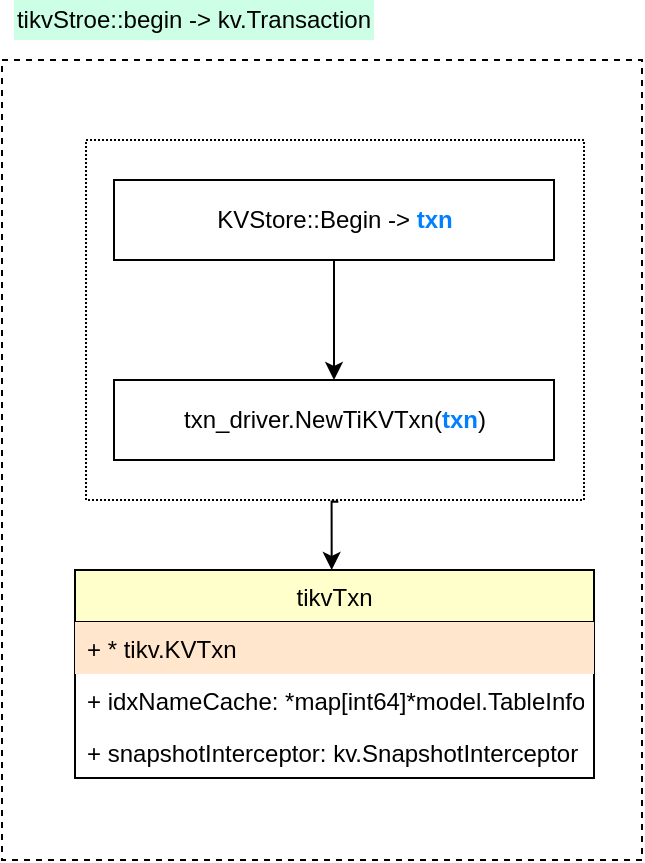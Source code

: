 <mxfile version="21.7.2" type="device">
  <diagram name="第 1 页" id="Zzk87RHuJNiEOzFZ9lT-">
    <mxGraphModel dx="954" dy="648" grid="1" gridSize="10" guides="1" tooltips="1" connect="1" arrows="1" fold="1" page="1" pageScale="1" pageWidth="827" pageHeight="1169" math="0" shadow="0">
      <root>
        <mxCell id="0" />
        <mxCell id="1" parent="0" />
        <mxCell id="7otuTOASDAfkZZ-z_Pnh-12" style="edgeStyle=orthogonalEdgeStyle;rounded=0;orthogonalLoop=1;jettySize=auto;html=1;entryX=0.5;entryY=0;entryDx=0;entryDy=0;" edge="1" parent="1" source="7otuTOASDAfkZZ-z_Pnh-13" target="7otuTOASDAfkZZ-z_Pnh-14">
          <mxGeometry relative="1" as="geometry" />
        </mxCell>
        <mxCell id="7otuTOASDAfkZZ-z_Pnh-13" value="KVStore::Begin -&amp;gt; &lt;b style&gt;&lt;font color=&quot;#007fff&quot;&gt;txn&lt;/font&gt;&lt;/b&gt;" style="html=1;" diagramCategory="uml" diagramName="Object" vertex="1" parent="1">
          <mxGeometry x="310" y="390" width="220" height="40" as="geometry" />
        </mxCell>
        <mxCell id="7otuTOASDAfkZZ-z_Pnh-14" value="txn_driver.NewTiKVTxn(&lt;font color=&quot;#007fff&quot;&gt;&lt;b&gt;txn&lt;/b&gt;&lt;/font&gt;)" style="html=1;" diagramCategory="uml" diagramName="Object" vertex="1" parent="1">
          <mxGeometry x="310" y="490" width="220" height="40" as="geometry" />
        </mxCell>
        <mxCell id="7otuTOASDAfkZZ-z_Pnh-15" style="edgeStyle=orthogonalEdgeStyle;rounded=0;orthogonalLoop=1;jettySize=auto;html=1;exitX=0.5;exitY=1;exitDx=0;exitDy=0;entryX=0.466;entryY=-0.008;entryDx=0;entryDy=0;entryPerimeter=0;" edge="1" parent="1">
          <mxGeometry relative="1" as="geometry">
            <mxPoint x="422.18" y="550.83" as="sourcePoint" />
            <mxPoint x="418.84" y="584.998" as="targetPoint" />
          </mxGeometry>
        </mxCell>
        <mxCell id="7otuTOASDAfkZZ-z_Pnh-16" value="" style="rounded=0;whiteSpace=wrap;html=1;fillColor=none;dashed=1;dashPattern=1 1;" diagramCategory="general" diagramName="Rectangle" vertex="1" parent="1">
          <mxGeometry x="296" y="370" width="249" height="180" as="geometry" />
        </mxCell>
        <mxCell id="7otuTOASDAfkZZ-z_Pnh-17" value="tikvTxn" style="swimlane;fontStyle=0;childLayout=stackLayout;horizontal=1;startSize=26;fillColor=#FFFFCC;horizontalStack=0;resizeParent=1;resizeParentMax=0;resizeLast=0;collapsible=1;marginBottom=0;" diagramCategory="uml" diagramName="Class2" vertex="1" parent="1">
          <mxGeometry x="290.5" y="585" width="259.5" height="104" as="geometry" />
        </mxCell>
        <mxCell id="7otuTOASDAfkZZ-z_Pnh-18" value="+ * tikv.KVTxn" style="text;strokeColor=none;fillColor=#FFE6CC;align=left;verticalAlign=top;spacingLeft=4;spacingRight=4;overflow=hidden;rotatable=0;points=[[0,0.5],[1,0.5]];portConstraint=eastwest;" vertex="1" parent="7otuTOASDAfkZZ-z_Pnh-17">
          <mxGeometry y="26" width="259.5" height="26" as="geometry" />
        </mxCell>
        <mxCell id="7otuTOASDAfkZZ-z_Pnh-19" value="+ idxNameCache: *map[int64]*model.TableInfo" style="text;strokeColor=none;fillColor=none;align=left;verticalAlign=top;spacingLeft=4;spacingRight=4;overflow=hidden;rotatable=0;points=[[0,0.5],[1,0.5]];portConstraint=eastwest;" vertex="1" parent="7otuTOASDAfkZZ-z_Pnh-17">
          <mxGeometry y="52" width="259.5" height="26" as="geometry" />
        </mxCell>
        <mxCell id="7otuTOASDAfkZZ-z_Pnh-20" value="+ snapshotInterceptor: kv.SnapshotInterceptor" style="text;strokeColor=none;fillColor=none;align=left;verticalAlign=top;spacingLeft=4;spacingRight=4;overflow=hidden;rotatable=0;points=[[0,0.5],[1,0.5]];portConstraint=eastwest;" vertex="1" parent="7otuTOASDAfkZZ-z_Pnh-17">
          <mxGeometry y="78" width="259.5" height="26" as="geometry" />
        </mxCell>
        <mxCell id="7otuTOASDAfkZZ-z_Pnh-21" value="" style="rounded=0;whiteSpace=wrap;html=1;dashed=1;fillColor=none;" diagramCategory="general" diagramName="Rectangle" vertex="1" parent="1">
          <mxGeometry x="254" y="330" width="320" height="400" as="geometry" />
        </mxCell>
        <mxCell id="7otuTOASDAfkZZ-z_Pnh-22" value="tikvStroe::begin -&amp;gt; kv.Transaction" style="text;html=1;strokeColor=none;fillColor=#CCFFE6;align=center;verticalAlign=middle;whiteSpace=wrap;rounded=0;dashed=1;" diagramCategory="general" diagramName="text" vertex="1" parent="1">
          <mxGeometry x="260" y="300" width="180" height="20" as="geometry" />
        </mxCell>
      </root>
    </mxGraphModel>
  </diagram>
</mxfile>
